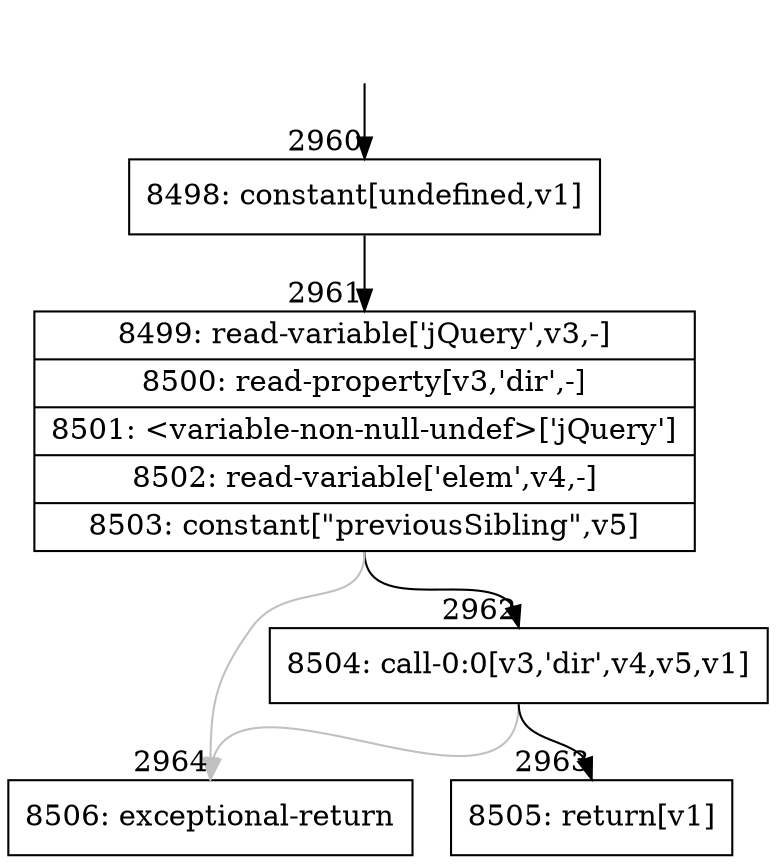 digraph {
rankdir="TD"
BB_entry191[shape=none,label=""];
BB_entry191 -> BB2960 [tailport=s, headport=n, headlabel="    2960"]
BB2960 [shape=record label="{8498: constant[undefined,v1]}" ] 
BB2960 -> BB2961 [tailport=s, headport=n, headlabel="      2961"]
BB2961 [shape=record label="{8499: read-variable['jQuery',v3,-]|8500: read-property[v3,'dir',-]|8501: \<variable-non-null-undef\>['jQuery']|8502: read-variable['elem',v4,-]|8503: constant[\"previousSibling\",v5]}" ] 
BB2961 -> BB2962 [tailport=s, headport=n, headlabel="      2962"]
BB2961 -> BB2964 [tailport=s, headport=n, color=gray, headlabel="      2964"]
BB2962 [shape=record label="{8504: call-0:0[v3,'dir',v4,v5,v1]}" ] 
BB2962 -> BB2963 [tailport=s, headport=n, headlabel="      2963"]
BB2962 -> BB2964 [tailport=s, headport=n, color=gray]
BB2963 [shape=record label="{8505: return[v1]}" ] 
BB2964 [shape=record label="{8506: exceptional-return}" ] 
}

